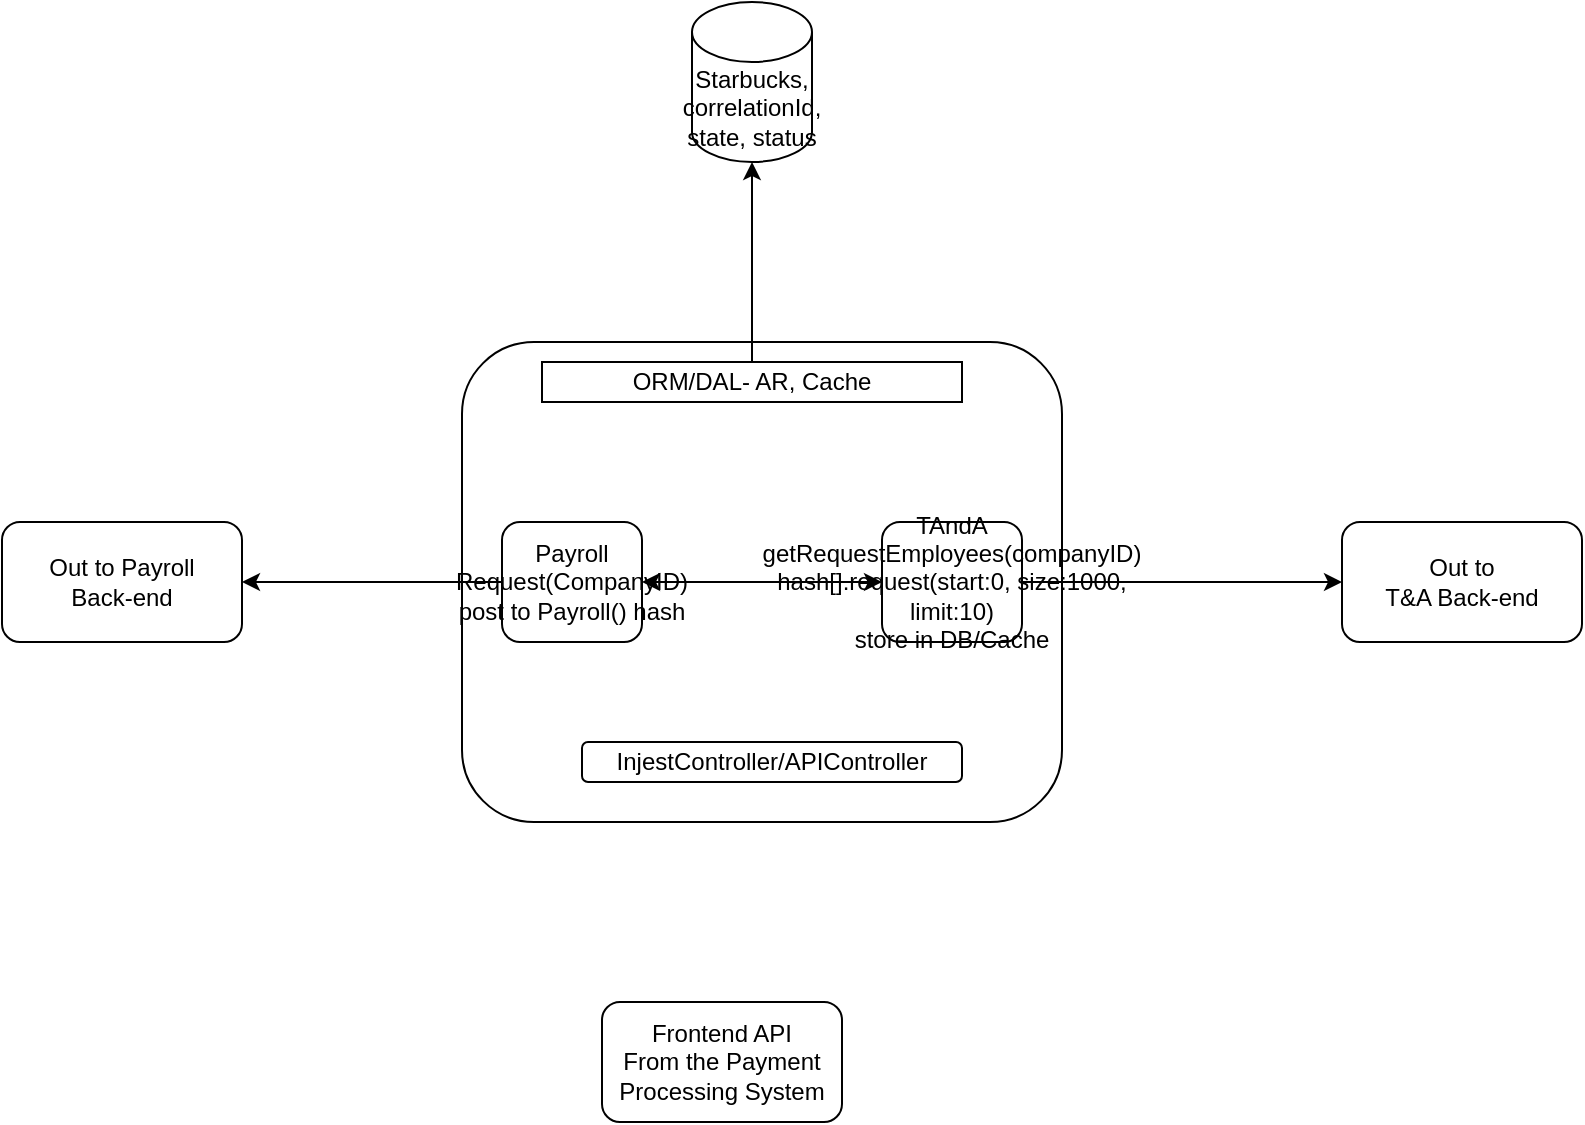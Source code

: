 <mxfile version="13.9.2" type="github">
  <diagram id="QmEP_kDayeN-pKzWXXlA" name="Page-1">
    <mxGraphModel dx="981" dy="575" grid="1" gridSize="10" guides="1" tooltips="1" connect="1" arrows="1" fold="1" page="1" pageScale="1" pageWidth="850" pageHeight="1100" math="0" shadow="0">
      <root>
        <mxCell id="0" />
        <mxCell id="1" parent="0" />
        <mxCell id="vVgINqHNYVTqvXTC9xrD-1" value="Frontend API&lt;br&gt;From the Payment Processing System" style="rounded=1;whiteSpace=wrap;html=1;" vertex="1" parent="1">
          <mxGeometry x="330" y="630" width="120" height="60" as="geometry" />
        </mxCell>
        <mxCell id="vVgINqHNYVTqvXTC9xrD-2" value="Starbucks, correlationId, state, status&lt;br&gt;" style="shape=cylinder3;whiteSpace=wrap;html=1;boundedLbl=1;backgroundOutline=1;size=15;" vertex="1" parent="1">
          <mxGeometry x="375" y="130" width="60" height="80" as="geometry" />
        </mxCell>
        <mxCell id="vVgINqHNYVTqvXTC9xrD-3" value="Out to &lt;br&gt;T&amp;amp;A Back-end" style="rounded=1;whiteSpace=wrap;html=1;" vertex="1" parent="1">
          <mxGeometry x="700" y="390" width="120" height="60" as="geometry" />
        </mxCell>
        <mxCell id="vVgINqHNYVTqvXTC9xrD-4" value="Out to Payroll&lt;br&gt;Back-end" style="rounded=1;whiteSpace=wrap;html=1;" vertex="1" parent="1">
          <mxGeometry x="30" y="390" width="120" height="60" as="geometry" />
        </mxCell>
        <mxCell id="vVgINqHNYVTqvXTC9xrD-5" value="" style="rounded=1;whiteSpace=wrap;html=1;" vertex="1" parent="1">
          <mxGeometry x="260" y="300" width="300" height="240" as="geometry" />
        </mxCell>
        <mxCell id="vVgINqHNYVTqvXTC9xrD-6" value="ORM/DAL- AR, Cache" style="rounded=0;whiteSpace=wrap;html=1;" vertex="1" parent="1">
          <mxGeometry x="300" y="310" width="210" height="20" as="geometry" />
        </mxCell>
        <mxCell id="vVgINqHNYVTqvXTC9xrD-8" value="" style="endArrow=classic;html=1;entryX=0.5;entryY=1;entryDx=0;entryDy=0;entryPerimeter=0;exitX=0.5;exitY=0;exitDx=0;exitDy=0;" edge="1" parent="1" source="vVgINqHNYVTqvXTC9xrD-6" target="vVgINqHNYVTqvXTC9xrD-2">
          <mxGeometry width="50" height="50" relative="1" as="geometry">
            <mxPoint x="380" y="380" as="sourcePoint" />
            <mxPoint x="430" y="330" as="targetPoint" />
          </mxGeometry>
        </mxCell>
        <mxCell id="vVgINqHNYVTqvXTC9xrD-9" value="InjestController/APIController" style="rounded=1;whiteSpace=wrap;html=1;" vertex="1" parent="1">
          <mxGeometry x="320" y="500" width="190" height="20" as="geometry" />
        </mxCell>
        <mxCell id="vVgINqHNYVTqvXTC9xrD-10" value="Payroll&lt;br&gt;Request(CompanyID)&lt;br&gt;post to Payroll() hash&lt;br&gt;" style="rounded=1;whiteSpace=wrap;html=1;" vertex="1" parent="1">
          <mxGeometry x="280" y="390" width="70" height="60" as="geometry" />
        </mxCell>
        <mxCell id="vVgINqHNYVTqvXTC9xrD-11" value="TAndA&lt;br&gt;getRequestEmployees(companyID)&lt;br&gt;hash[].request(start:0, size:1000, limit:10)&lt;br&gt;store in DB/Cache" style="rounded=1;whiteSpace=wrap;html=1;" vertex="1" parent="1">
          <mxGeometry x="470" y="390" width="70" height="60" as="geometry" />
        </mxCell>
        <mxCell id="vVgINqHNYVTqvXTC9xrD-12" value="" style="endArrow=classic;html=1;entryX=0;entryY=0.5;entryDx=0;entryDy=0;exitX=1;exitY=0.5;exitDx=0;exitDy=0;" edge="1" parent="1" source="vVgINqHNYVTqvXTC9xrD-11" target="vVgINqHNYVTqvXTC9xrD-3">
          <mxGeometry width="50" height="50" relative="1" as="geometry">
            <mxPoint x="590" y="445" as="sourcePoint" />
            <mxPoint x="640" y="395" as="targetPoint" />
          </mxGeometry>
        </mxCell>
        <mxCell id="vVgINqHNYVTqvXTC9xrD-14" value="" style="endArrow=classic;html=1;entryX=1;entryY=0.5;entryDx=0;entryDy=0;exitX=0;exitY=0.5;exitDx=0;exitDy=0;" edge="1" parent="1" source="vVgINqHNYVTqvXTC9xrD-10" target="vVgINqHNYVTqvXTC9xrD-4">
          <mxGeometry width="50" height="50" relative="1" as="geometry">
            <mxPoint x="180" y="440" as="sourcePoint" />
            <mxPoint x="230" y="390" as="targetPoint" />
          </mxGeometry>
        </mxCell>
        <mxCell id="vVgINqHNYVTqvXTC9xrD-15" value="" style="endArrow=classic;startArrow=classic;html=1;exitX=1;exitY=0.5;exitDx=0;exitDy=0;" edge="1" parent="1" source="vVgINqHNYVTqvXTC9xrD-10" target="vVgINqHNYVTqvXTC9xrD-11">
          <mxGeometry width="50" height="50" relative="1" as="geometry">
            <mxPoint x="380" y="400" as="sourcePoint" />
            <mxPoint x="430" y="350" as="targetPoint" />
          </mxGeometry>
        </mxCell>
      </root>
    </mxGraphModel>
  </diagram>
</mxfile>
